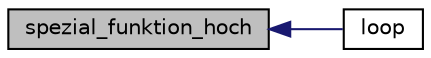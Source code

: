 digraph "spezial_funktion_hoch"
{
  edge [fontname="Helvetica",fontsize="10",labelfontname="Helvetica",labelfontsize="10"];
  node [fontname="Helvetica",fontsize="10",shape=record];
  rankdir="LR";
  Node31 [label="spezial_funktion_hoch",height=0.2,width=0.4,color="black", fillcolor="grey75", style="filled", fontcolor="black"];
  Node31 -> Node32 [dir="back",color="midnightblue",fontsize="10",style="solid"];
  Node32 [label="loop",height=0.2,width=0.4,color="black", fillcolor="white", style="filled",URL="$Arduino__kommentiert_8ino.html#afe461d27b9c48d5921c00d521181f12f"];
}
